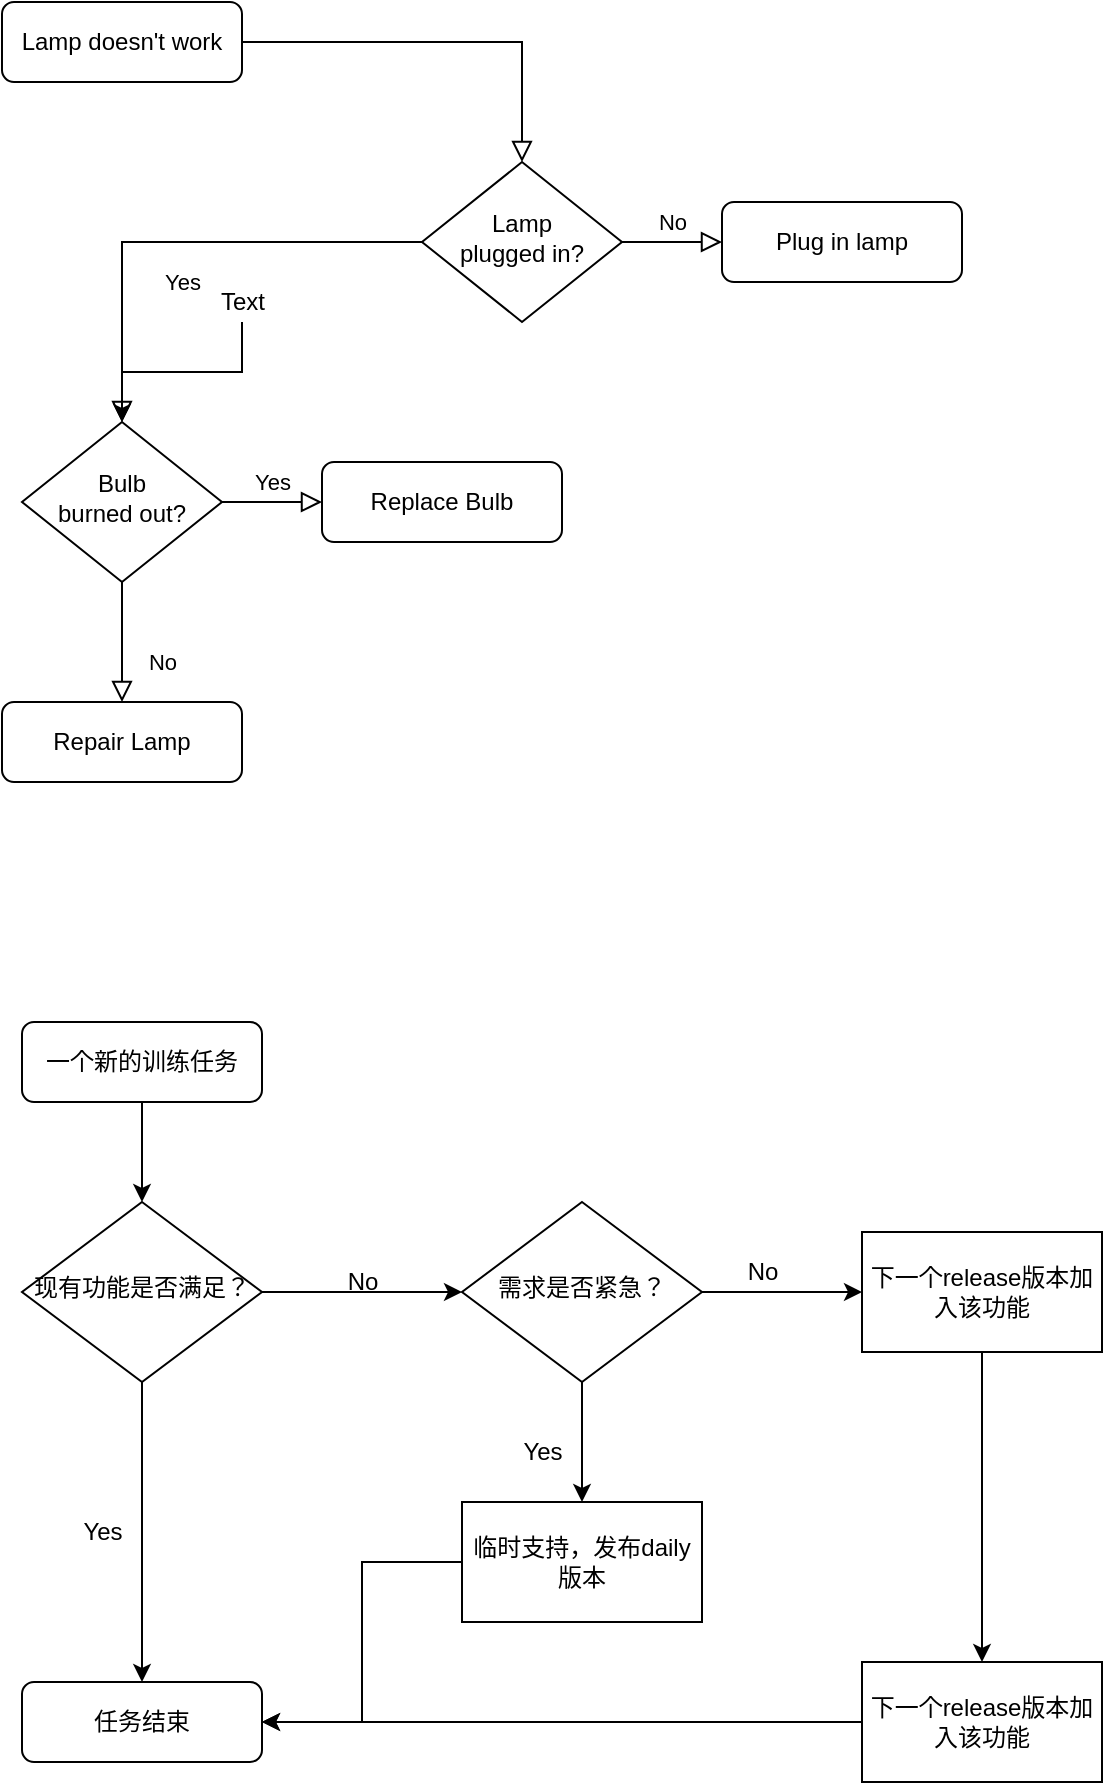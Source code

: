 <mxfile version="20.5.1" type="github">
  <diagram id="C5RBs43oDa-KdzZeNtuy" name="Page-1">
    <mxGraphModel dx="1837" dy="996" grid="1" gridSize="10" guides="1" tooltips="1" connect="1" arrows="1" fold="1" page="1" pageScale="1" pageWidth="827" pageHeight="1169" math="0" shadow="0">
      <root>
        <mxCell id="WIyWlLk6GJQsqaUBKTNV-0" />
        <mxCell id="WIyWlLk6GJQsqaUBKTNV-1" parent="WIyWlLk6GJQsqaUBKTNV-0" />
        <mxCell id="WIyWlLk6GJQsqaUBKTNV-2" value="" style="rounded=0;html=1;jettySize=auto;orthogonalLoop=1;fontSize=11;endArrow=block;endFill=0;endSize=8;strokeWidth=1;shadow=0;labelBackgroundColor=none;edgeStyle=orthogonalEdgeStyle;" parent="WIyWlLk6GJQsqaUBKTNV-1" source="WIyWlLk6GJQsqaUBKTNV-3" target="WIyWlLk6GJQsqaUBKTNV-6" edge="1">
          <mxGeometry relative="1" as="geometry" />
        </mxCell>
        <mxCell id="WIyWlLk6GJQsqaUBKTNV-3" value="Lamp doesn&#39;t work" style="rounded=1;whiteSpace=wrap;html=1;fontSize=12;glass=0;strokeWidth=1;shadow=0;" parent="WIyWlLk6GJQsqaUBKTNV-1" vertex="1">
          <mxGeometry x="160" y="80" width="120" height="40" as="geometry" />
        </mxCell>
        <mxCell id="WIyWlLk6GJQsqaUBKTNV-4" value="Yes" style="rounded=0;html=1;jettySize=auto;orthogonalLoop=1;fontSize=11;endArrow=block;endFill=0;endSize=8;strokeWidth=1;shadow=0;labelBackgroundColor=none;edgeStyle=orthogonalEdgeStyle;" parent="WIyWlLk6GJQsqaUBKTNV-1" source="WIyWlLk6GJQsqaUBKTNV-6" target="WIyWlLk6GJQsqaUBKTNV-10" edge="1">
          <mxGeometry y="20" relative="1" as="geometry">
            <mxPoint as="offset" />
          </mxGeometry>
        </mxCell>
        <mxCell id="WIyWlLk6GJQsqaUBKTNV-5" value="No" style="edgeStyle=orthogonalEdgeStyle;rounded=0;html=1;jettySize=auto;orthogonalLoop=1;fontSize=11;endArrow=block;endFill=0;endSize=8;strokeWidth=1;shadow=0;labelBackgroundColor=none;" parent="WIyWlLk6GJQsqaUBKTNV-1" source="WIyWlLk6GJQsqaUBKTNV-6" target="WIyWlLk6GJQsqaUBKTNV-7" edge="1">
          <mxGeometry y="10" relative="1" as="geometry">
            <mxPoint as="offset" />
          </mxGeometry>
        </mxCell>
        <mxCell id="WIyWlLk6GJQsqaUBKTNV-6" value="Lamp&lt;br&gt;plugged in?" style="rhombus;whiteSpace=wrap;html=1;shadow=0;fontFamily=Helvetica;fontSize=12;align=center;strokeWidth=1;spacing=6;spacingTop=-4;" parent="WIyWlLk6GJQsqaUBKTNV-1" vertex="1">
          <mxGeometry x="370" y="160" width="100" height="80" as="geometry" />
        </mxCell>
        <mxCell id="WIyWlLk6GJQsqaUBKTNV-7" value="Plug in lamp" style="rounded=1;whiteSpace=wrap;html=1;fontSize=12;glass=0;strokeWidth=1;shadow=0;" parent="WIyWlLk6GJQsqaUBKTNV-1" vertex="1">
          <mxGeometry x="520" y="180" width="120" height="40" as="geometry" />
        </mxCell>
        <mxCell id="WIyWlLk6GJQsqaUBKTNV-8" value="No" style="rounded=0;jettySize=auto;orthogonalLoop=1;fontSize=11;endArrow=block;endFill=0;endSize=8;strokeWidth=1;shadow=0;labelBackgroundColor=none;edgeStyle=orthogonalEdgeStyle;fontColor=#000000;html=1;" parent="WIyWlLk6GJQsqaUBKTNV-1" source="WIyWlLk6GJQsqaUBKTNV-10" target="WIyWlLk6GJQsqaUBKTNV-11" edge="1">
          <mxGeometry x="0.333" y="20" relative="1" as="geometry">
            <mxPoint as="offset" />
          </mxGeometry>
        </mxCell>
        <mxCell id="WIyWlLk6GJQsqaUBKTNV-9" value="Yes" style="edgeStyle=orthogonalEdgeStyle;rounded=0;html=1;jettySize=auto;orthogonalLoop=1;fontSize=11;endArrow=block;endFill=0;endSize=8;strokeWidth=1;shadow=0;labelBackgroundColor=none;" parent="WIyWlLk6GJQsqaUBKTNV-1" source="WIyWlLk6GJQsqaUBKTNV-10" target="WIyWlLk6GJQsqaUBKTNV-12" edge="1">
          <mxGeometry y="10" relative="1" as="geometry">
            <mxPoint as="offset" />
          </mxGeometry>
        </mxCell>
        <mxCell id="WIyWlLk6GJQsqaUBKTNV-10" value="Bulb&lt;br&gt;burned out?" style="rhombus;whiteSpace=wrap;html=1;shadow=0;fontFamily=Helvetica;fontSize=12;align=center;strokeWidth=1;spacing=6;spacingTop=-4;" parent="WIyWlLk6GJQsqaUBKTNV-1" vertex="1">
          <mxGeometry x="170" y="290" width="100" height="80" as="geometry" />
        </mxCell>
        <mxCell id="WIyWlLk6GJQsqaUBKTNV-11" value="Repair Lamp" style="rounded=1;whiteSpace=wrap;html=1;fontSize=12;glass=0;strokeWidth=1;shadow=0;" parent="WIyWlLk6GJQsqaUBKTNV-1" vertex="1">
          <mxGeometry x="160" y="430" width="120" height="40" as="geometry" />
        </mxCell>
        <mxCell id="WIyWlLk6GJQsqaUBKTNV-12" value="Replace Bulb" style="rounded=1;whiteSpace=wrap;html=1;fontSize=12;glass=0;strokeWidth=1;shadow=0;" parent="WIyWlLk6GJQsqaUBKTNV-1" vertex="1">
          <mxGeometry x="320" y="310" width="120" height="40" as="geometry" />
        </mxCell>
        <mxCell id="49LCPfyhFFNsGLd2Zbsh-3" style="edgeStyle=orthogonalEdgeStyle;rounded=0;orthogonalLoop=1;jettySize=auto;html=1;entryX=0.5;entryY=0;entryDx=0;entryDy=0;" edge="1" parent="WIyWlLk6GJQsqaUBKTNV-1" source="49LCPfyhFFNsGLd2Zbsh-0" target="49LCPfyhFFNsGLd2Zbsh-1">
          <mxGeometry relative="1" as="geometry" />
        </mxCell>
        <mxCell id="49LCPfyhFFNsGLd2Zbsh-0" value="一个新的训练任务" style="rounded=1;whiteSpace=wrap;html=1;fontSize=12;glass=0;strokeWidth=1;shadow=0;" vertex="1" parent="WIyWlLk6GJQsqaUBKTNV-1">
          <mxGeometry x="170" y="590" width="120" height="40" as="geometry" />
        </mxCell>
        <mxCell id="49LCPfyhFFNsGLd2Zbsh-12" value="" style="edgeStyle=orthogonalEdgeStyle;rounded=0;orthogonalLoop=1;jettySize=auto;html=1;fontColor=#000000;" edge="1" parent="WIyWlLk6GJQsqaUBKTNV-1" source="49LCPfyhFFNsGLd2Zbsh-1" target="49LCPfyhFFNsGLd2Zbsh-10">
          <mxGeometry relative="1" as="geometry" />
        </mxCell>
        <mxCell id="49LCPfyhFFNsGLd2Zbsh-14" style="edgeStyle=orthogonalEdgeStyle;rounded=0;orthogonalLoop=1;jettySize=auto;html=1;fontColor=#000000;" edge="1" parent="WIyWlLk6GJQsqaUBKTNV-1" source="49LCPfyhFFNsGLd2Zbsh-1" target="49LCPfyhFFNsGLd2Zbsh-2">
          <mxGeometry relative="1" as="geometry" />
        </mxCell>
        <mxCell id="49LCPfyhFFNsGLd2Zbsh-1" value="现有功能是否满足？" style="rhombus;whiteSpace=wrap;html=1;shadow=0;fontFamily=Helvetica;fontSize=12;align=center;strokeWidth=1;spacing=6;spacingTop=-4;" vertex="1" parent="WIyWlLk6GJQsqaUBKTNV-1">
          <mxGeometry x="170" y="680" width="120" height="90" as="geometry" />
        </mxCell>
        <mxCell id="49LCPfyhFFNsGLd2Zbsh-2" value="任务结束" style="rounded=1;whiteSpace=wrap;html=1;fontSize=12;glass=0;strokeWidth=1;shadow=0;" vertex="1" parent="WIyWlLk6GJQsqaUBKTNV-1">
          <mxGeometry x="170" y="920" width="120" height="40" as="geometry" />
        </mxCell>
        <mxCell id="49LCPfyhFFNsGLd2Zbsh-8" value="" style="edgeStyle=orthogonalEdgeStyle;rounded=0;orthogonalLoop=1;jettySize=auto;html=1;" edge="1" parent="WIyWlLk6GJQsqaUBKTNV-1" source="49LCPfyhFFNsGLd2Zbsh-7" target="WIyWlLk6GJQsqaUBKTNV-10">
          <mxGeometry relative="1" as="geometry" />
        </mxCell>
        <mxCell id="49LCPfyhFFNsGLd2Zbsh-7" value="Text" style="text;html=1;align=center;verticalAlign=middle;resizable=0;points=[];autosize=1;strokeColor=none;fillColor=none;" vertex="1" parent="WIyWlLk6GJQsqaUBKTNV-1">
          <mxGeometry x="260" y="220" width="40" height="20" as="geometry" />
        </mxCell>
        <mxCell id="49LCPfyhFFNsGLd2Zbsh-17" style="edgeStyle=orthogonalEdgeStyle;rounded=0;orthogonalLoop=1;jettySize=auto;html=1;entryX=0.5;entryY=0;entryDx=0;entryDy=0;fontColor=#000000;" edge="1" parent="WIyWlLk6GJQsqaUBKTNV-1" source="49LCPfyhFFNsGLd2Zbsh-10" target="49LCPfyhFFNsGLd2Zbsh-16">
          <mxGeometry relative="1" as="geometry" />
        </mxCell>
        <mxCell id="49LCPfyhFFNsGLd2Zbsh-19" style="edgeStyle=orthogonalEdgeStyle;rounded=0;orthogonalLoop=1;jettySize=auto;html=1;entryX=0;entryY=0.5;entryDx=0;entryDy=0;fontColor=#000000;" edge="1" parent="WIyWlLk6GJQsqaUBKTNV-1" source="49LCPfyhFFNsGLd2Zbsh-10" target="49LCPfyhFFNsGLd2Zbsh-18">
          <mxGeometry relative="1" as="geometry" />
        </mxCell>
        <mxCell id="49LCPfyhFFNsGLd2Zbsh-10" value="需求是否紧急？" style="rhombus;whiteSpace=wrap;html=1;shadow=0;fontFamily=Helvetica;fontSize=12;align=center;strokeWidth=1;spacing=6;spacingTop=-4;" vertex="1" parent="WIyWlLk6GJQsqaUBKTNV-1">
          <mxGeometry x="390" y="680" width="120" height="90" as="geometry" />
        </mxCell>
        <mxCell id="49LCPfyhFFNsGLd2Zbsh-13" value="No" style="text;html=1;align=center;verticalAlign=middle;resizable=0;points=[];autosize=1;strokeColor=none;fillColor=none;fontColor=#000000;" vertex="1" parent="WIyWlLk6GJQsqaUBKTNV-1">
          <mxGeometry x="320" y="705" width="40" height="30" as="geometry" />
        </mxCell>
        <mxCell id="49LCPfyhFFNsGLd2Zbsh-25" style="edgeStyle=orthogonalEdgeStyle;rounded=0;orthogonalLoop=1;jettySize=auto;html=1;entryX=1;entryY=0.5;entryDx=0;entryDy=0;fontColor=#000000;" edge="1" parent="WIyWlLk6GJQsqaUBKTNV-1" source="49LCPfyhFFNsGLd2Zbsh-16" target="49LCPfyhFFNsGLd2Zbsh-2">
          <mxGeometry relative="1" as="geometry" />
        </mxCell>
        <mxCell id="49LCPfyhFFNsGLd2Zbsh-16" value="临时支持，发布daily版本" style="rounded=0;whiteSpace=wrap;html=1;fontColor=#000000;" vertex="1" parent="WIyWlLk6GJQsqaUBKTNV-1">
          <mxGeometry x="390" y="830" width="120" height="60" as="geometry" />
        </mxCell>
        <mxCell id="49LCPfyhFFNsGLd2Zbsh-21" style="edgeStyle=orthogonalEdgeStyle;rounded=0;orthogonalLoop=1;jettySize=auto;html=1;fontColor=#000000;" edge="1" parent="WIyWlLk6GJQsqaUBKTNV-1" source="49LCPfyhFFNsGLd2Zbsh-18" target="49LCPfyhFFNsGLd2Zbsh-20">
          <mxGeometry relative="1" as="geometry" />
        </mxCell>
        <mxCell id="49LCPfyhFFNsGLd2Zbsh-18" value="下一个release版本加入该功能" style="rounded=0;whiteSpace=wrap;html=1;fontColor=#000000;" vertex="1" parent="WIyWlLk6GJQsqaUBKTNV-1">
          <mxGeometry x="590" y="695" width="120" height="60" as="geometry" />
        </mxCell>
        <mxCell id="49LCPfyhFFNsGLd2Zbsh-22" style="edgeStyle=orthogonalEdgeStyle;rounded=0;orthogonalLoop=1;jettySize=auto;html=1;fontColor=#000000;" edge="1" parent="WIyWlLk6GJQsqaUBKTNV-1" source="49LCPfyhFFNsGLd2Zbsh-20" target="49LCPfyhFFNsGLd2Zbsh-2">
          <mxGeometry relative="1" as="geometry" />
        </mxCell>
        <mxCell id="49LCPfyhFFNsGLd2Zbsh-20" value="下一个release版本加入该功能" style="rounded=0;whiteSpace=wrap;html=1;fontColor=#000000;" vertex="1" parent="WIyWlLk6GJQsqaUBKTNV-1">
          <mxGeometry x="590" y="910" width="120" height="60" as="geometry" />
        </mxCell>
        <mxCell id="49LCPfyhFFNsGLd2Zbsh-26" value="No" style="text;html=1;align=center;verticalAlign=middle;resizable=0;points=[];autosize=1;strokeColor=none;fillColor=none;fontColor=#000000;" vertex="1" parent="WIyWlLk6GJQsqaUBKTNV-1">
          <mxGeometry x="520" y="700" width="40" height="30" as="geometry" />
        </mxCell>
        <mxCell id="49LCPfyhFFNsGLd2Zbsh-27" value="Yes" style="text;html=1;align=center;verticalAlign=middle;resizable=0;points=[];autosize=1;strokeColor=none;fillColor=none;fontColor=#000000;" vertex="1" parent="WIyWlLk6GJQsqaUBKTNV-1">
          <mxGeometry x="190" y="830" width="40" height="30" as="geometry" />
        </mxCell>
        <mxCell id="49LCPfyhFFNsGLd2Zbsh-28" value="Yes" style="text;html=1;align=center;verticalAlign=middle;resizable=0;points=[];autosize=1;strokeColor=none;fillColor=none;fontColor=#000000;" vertex="1" parent="WIyWlLk6GJQsqaUBKTNV-1">
          <mxGeometry x="410" y="790" width="40" height="30" as="geometry" />
        </mxCell>
      </root>
    </mxGraphModel>
  </diagram>
</mxfile>
